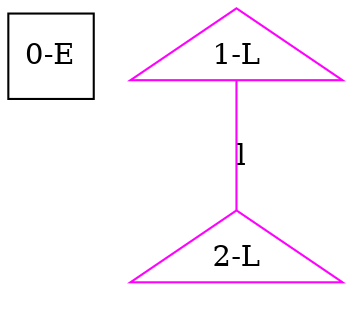 graph ProteinGraph {
    0 [label="0-E" shape=square color=black];
    1 [label="1-L" shape=triangle color=magenta];
    2 [label="2-L" shape=triangle color=magenta];
    1 -- 2 [label="l" color=magenta];
}
